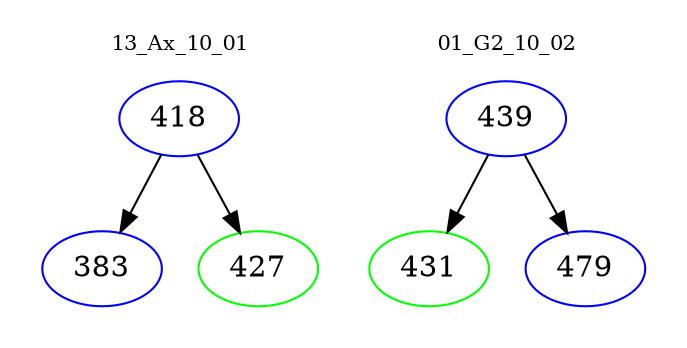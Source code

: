 digraph{
subgraph cluster_0 {
color = white
label = "13_Ax_10_01";
fontsize=10;
T0_418 [label="418", color="blue"]
T0_418 -> T0_383 [color="black"]
T0_383 [label="383", color="blue"]
T0_418 -> T0_427 [color="black"]
T0_427 [label="427", color="green"]
}
subgraph cluster_1 {
color = white
label = "01_G2_10_02";
fontsize=10;
T1_439 [label="439", color="blue"]
T1_439 -> T1_431 [color="black"]
T1_431 [label="431", color="green"]
T1_439 -> T1_479 [color="black"]
T1_479 [label="479", color="blue"]
}
}
